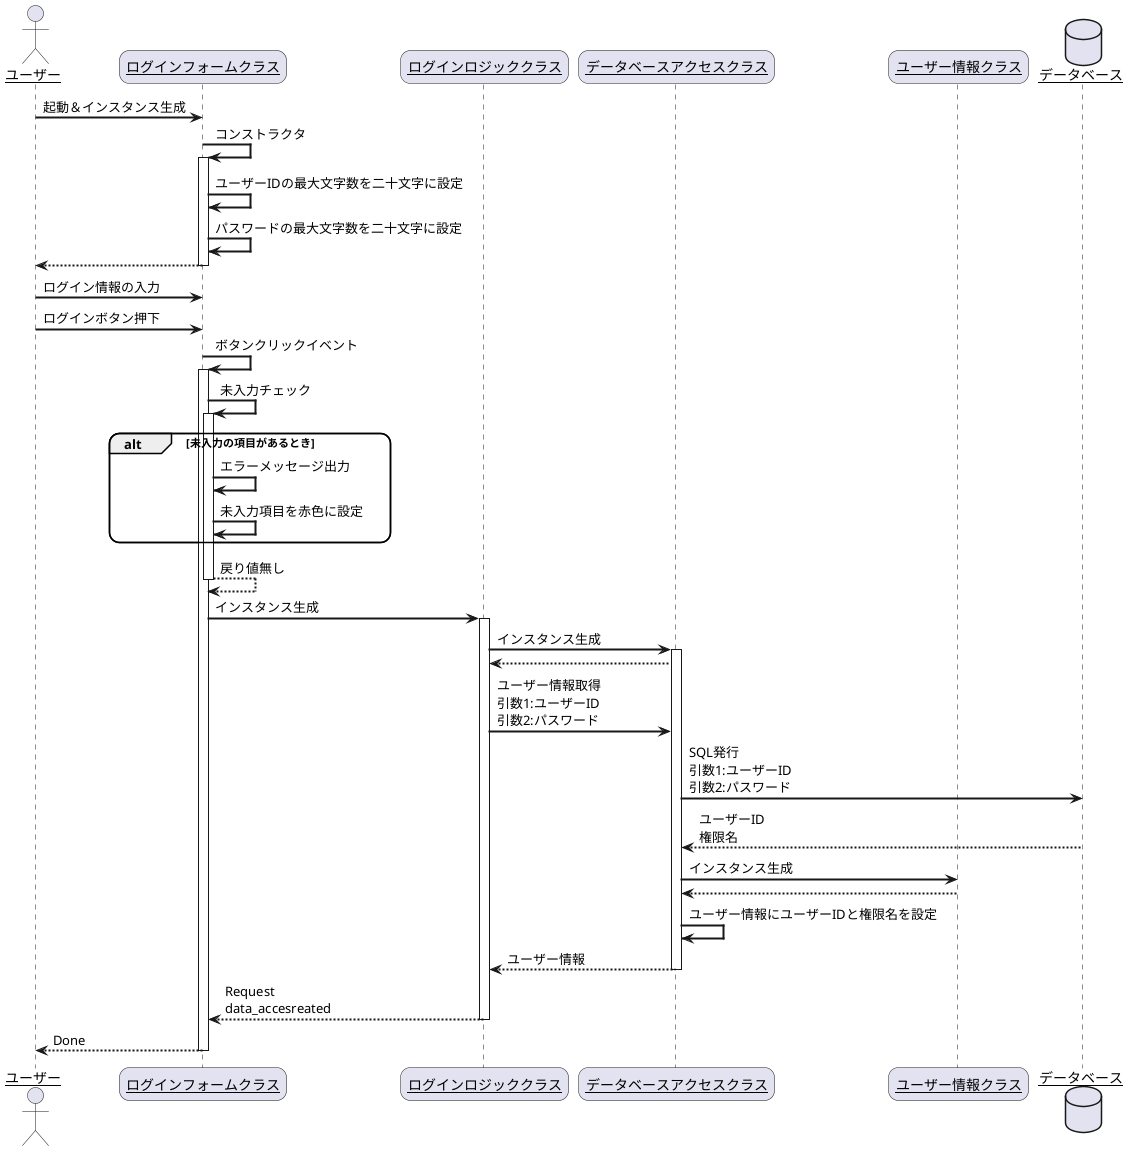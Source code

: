 @startuml
skinparam sequenceArrowThickness 2
skinparam roundcorner 20
skinparam maxmessagesize 60
skinparam sequenceParticipant underline

actor "ユーザー" as user
participant "ログインフォームクラス" as login_form
participant "ログインロジッククラス" as login_logic
participant "データベースアクセスクラス" as data_acces
participant "ユーザー情報クラス" as user_info
database "データベース" as db

user -> login_form: 起動＆インスタンス生成
login_form -> login_form: コンストラクタ
activate login_form
login_form -> login_form:ユーザーIDの最大文字数を二十文字に設定
login_form -> login_form:パスワードの最大文字数を二十文字に設定

login_form --> user:
deactivate login_form
user -> login_form: ログイン情報の入力
user -> login_form: ログインボタン押下
login_form -> login_form: ボタンクリックイベント
activate login_form

login_form -> login_form: 未入力チェック
activate login_form
alt 未入力の項目があるとき
    login_form -> login_form: エラーメッセージ出力
    login_form -> login_form: 未入力項目を赤色に設定
end
login_form --> login_form:戻り値無し
deactivate login_form
login_form -> login_logic: インスタンス生成
activate login_logic

login_logic -> data_acces: インスタンス生成
activate data_acces
data_acces --> login_logic:
login_logic -> data_acces: ユーザー情報取得 引数1:ユーザーID 引数2:パスワード


data_acces -> db: SQL発行 引数1:ユーザーID 引数2:パスワード
db --> data_acces: ユーザーID 権限名
data_acces -> user_info: インスタンス生成
user_info --> data_acces:
data_acces -> data_acces: ユーザー情報にユーザーIDと権限名を設定
data_acces --> login_logic: ユーザー情報
deactivate data_acces

login_logic --> login_form: Request data_accesreated
deactivate login_logic

login_form --> user: Done
deactivate login_form

@enduml